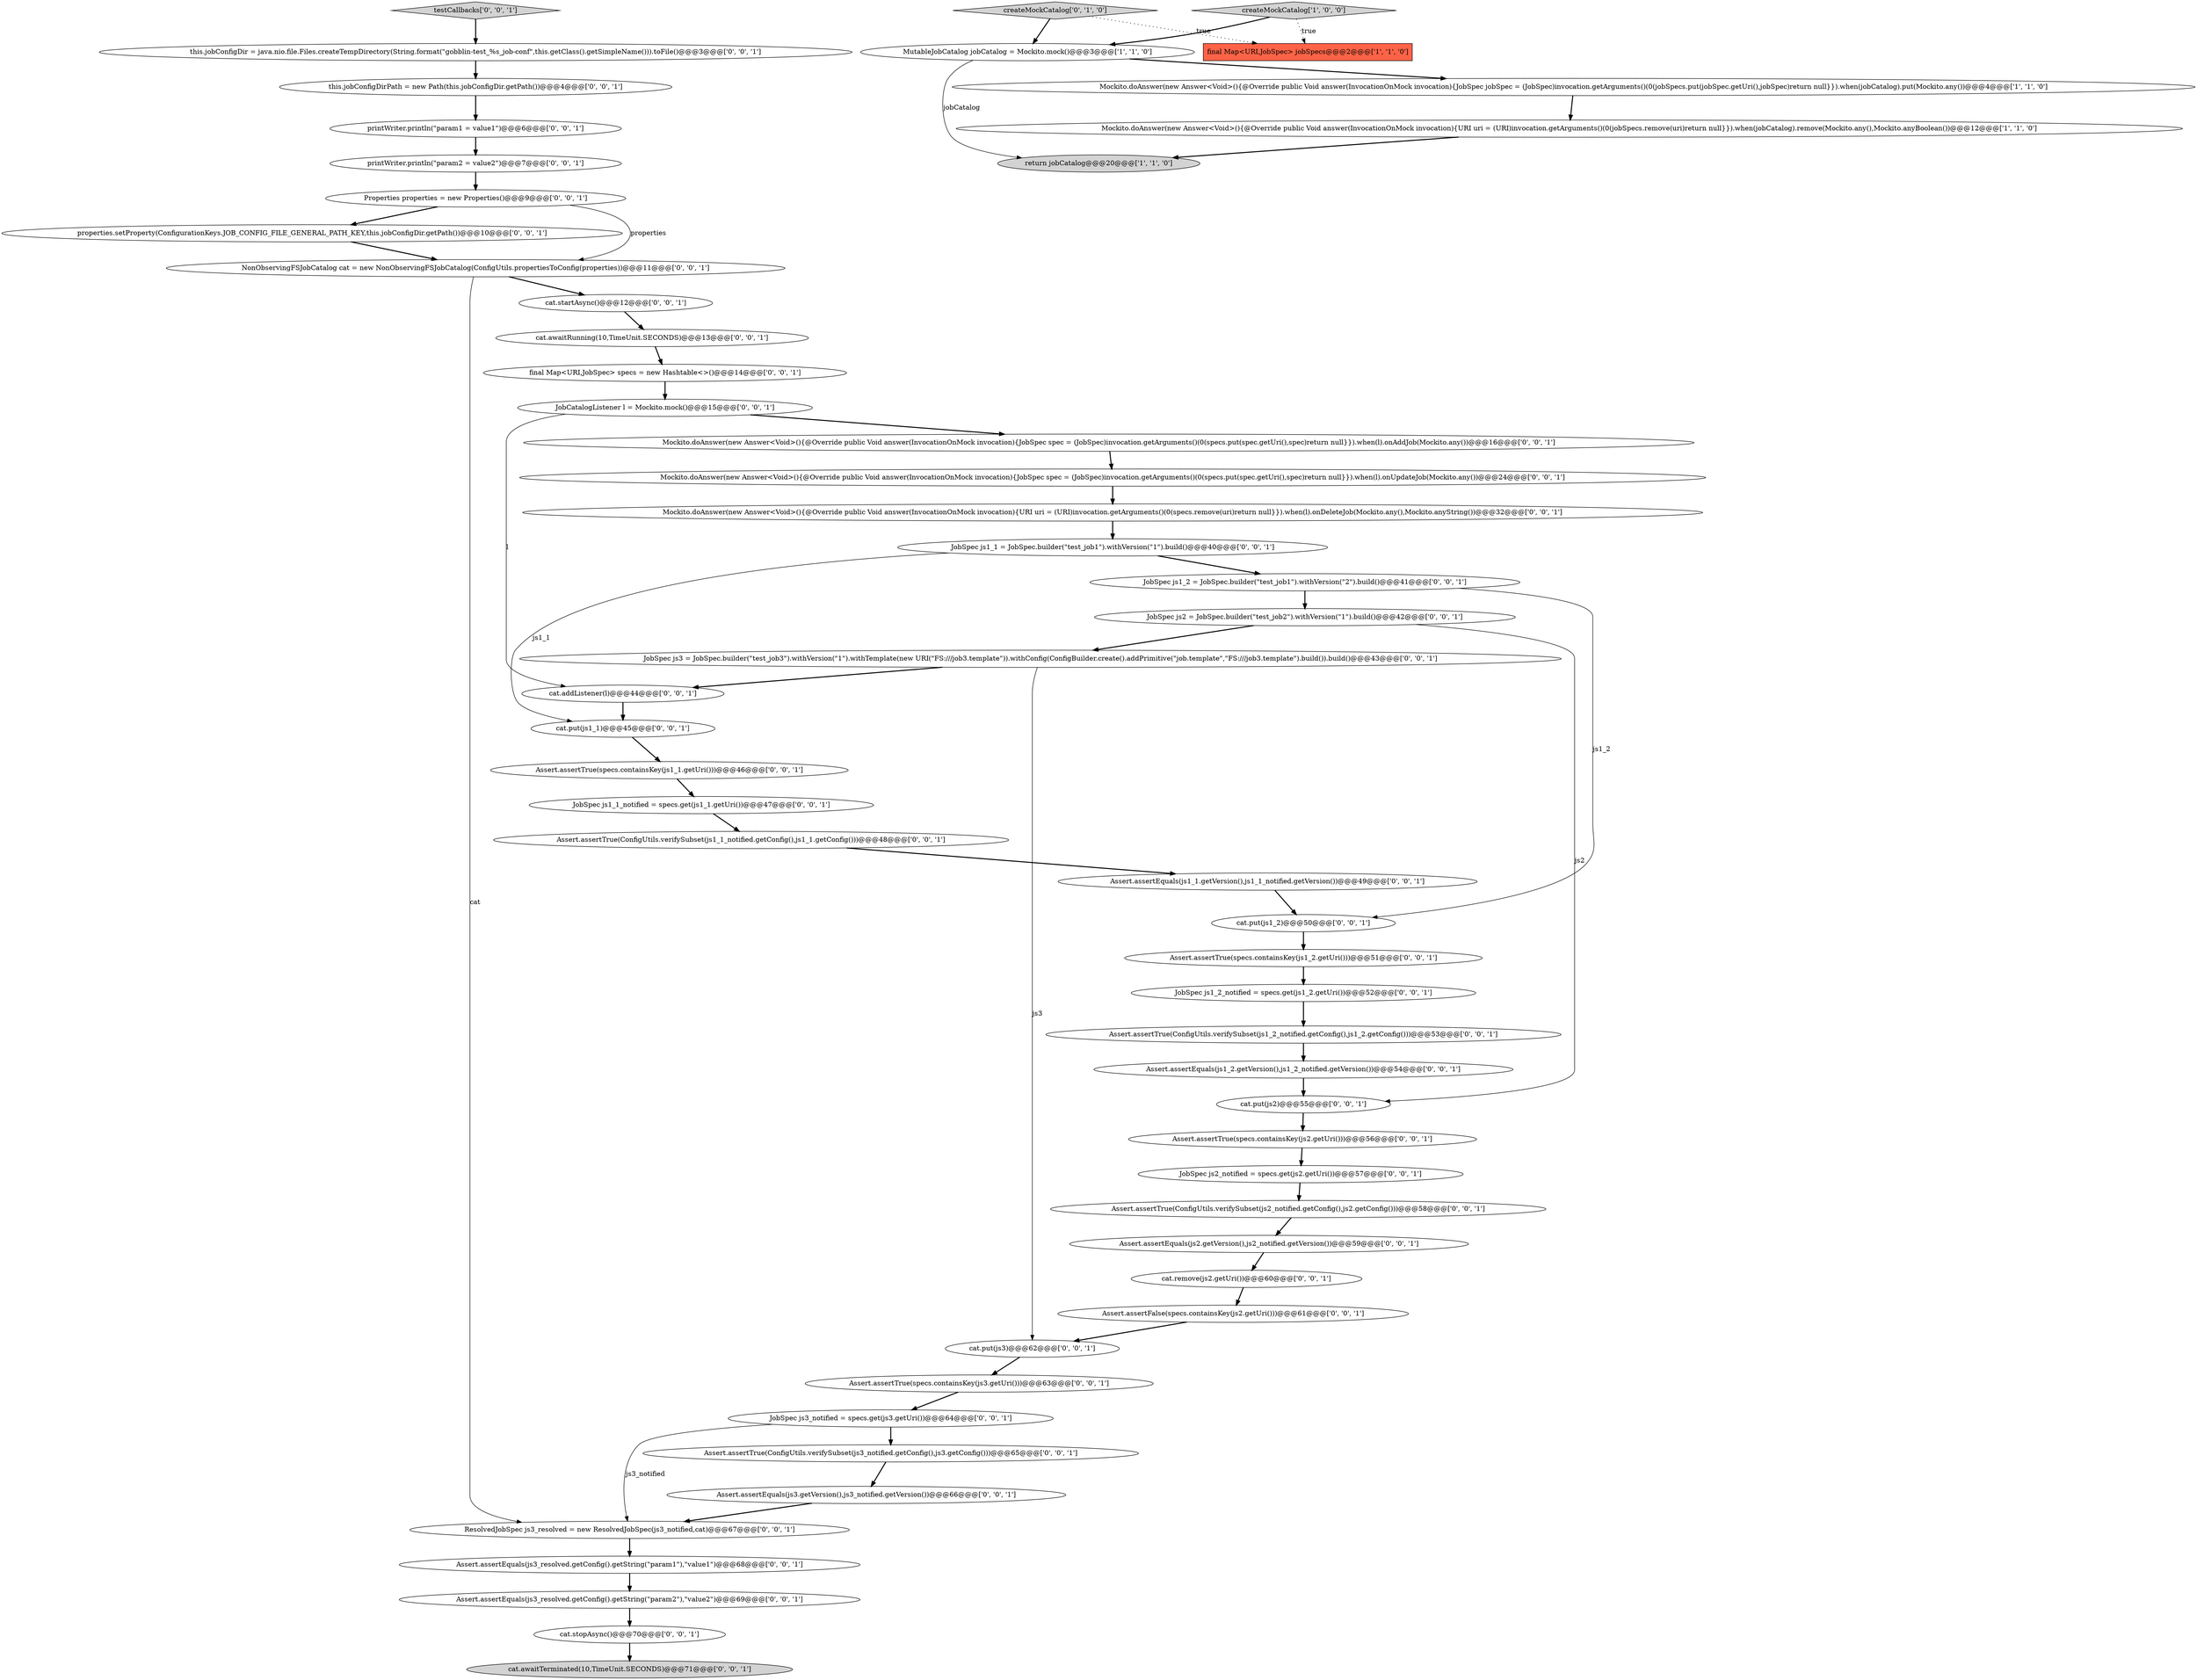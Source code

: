 digraph {
34 [style = filled, label = "this.jobConfigDirPath = new Path(this.jobConfigDir.getPath())@@@4@@@['0', '0', '1']", fillcolor = white, shape = ellipse image = "AAA0AAABBB3BBB"];
6 [style = filled, label = "createMockCatalog['0', '1', '0']", fillcolor = lightgray, shape = diamond image = "AAA0AAABBB2BBB"];
7 [style = filled, label = "Assert.assertTrue(ConfigUtils.verifySubset(js2_notified.getConfig(),js2.getConfig()))@@@58@@@['0', '0', '1']", fillcolor = white, shape = ellipse image = "AAA0AAABBB3BBB"];
9 [style = filled, label = "cat.startAsync()@@@12@@@['0', '0', '1']", fillcolor = white, shape = ellipse image = "AAA0AAABBB3BBB"];
27 [style = filled, label = "JobSpec js2_notified = specs.get(js2.getUri())@@@57@@@['0', '0', '1']", fillcolor = white, shape = ellipse image = "AAA0AAABBB3BBB"];
16 [style = filled, label = "cat.put(js1_1)@@@45@@@['0', '0', '1']", fillcolor = white, shape = ellipse image = "AAA0AAABBB3BBB"];
11 [style = filled, label = "JobSpec js1_1 = JobSpec.builder(\"test_job1\").withVersion(\"1\").build()@@@40@@@['0', '0', '1']", fillcolor = white, shape = ellipse image = "AAA0AAABBB3BBB"];
39 [style = filled, label = "NonObservingFSJobCatalog cat = new NonObservingFSJobCatalog(ConfigUtils.propertiesToConfig(properties))@@@11@@@['0', '0', '1']", fillcolor = white, shape = ellipse image = "AAA0AAABBB3BBB"];
3 [style = filled, label = "MutableJobCatalog jobCatalog = Mockito.mock()@@@3@@@['1', '1', '0']", fillcolor = white, shape = ellipse image = "AAA0AAABBB1BBB"];
10 [style = filled, label = "cat.addListener(l)@@@44@@@['0', '0', '1']", fillcolor = white, shape = ellipse image = "AAA0AAABBB3BBB"];
25 [style = filled, label = "Assert.assertTrue(ConfigUtils.verifySubset(js3_notified.getConfig(),js3.getConfig()))@@@65@@@['0', '0', '1']", fillcolor = white, shape = ellipse image = "AAA0AAABBB3BBB"];
32 [style = filled, label = "cat.put(js3)@@@62@@@['0', '0', '1']", fillcolor = white, shape = ellipse image = "AAA0AAABBB3BBB"];
46 [style = filled, label = "Assert.assertTrue(specs.containsKey(js1_1.getUri()))@@@46@@@['0', '0', '1']", fillcolor = white, shape = ellipse image = "AAA0AAABBB3BBB"];
38 [style = filled, label = "Assert.assertTrue(specs.containsKey(js3.getUri()))@@@63@@@['0', '0', '1']", fillcolor = white, shape = ellipse image = "AAA0AAABBB3BBB"];
40 [style = filled, label = "JobSpec js1_2 = JobSpec.builder(\"test_job1\").withVersion(\"2\").build()@@@41@@@['0', '0', '1']", fillcolor = white, shape = ellipse image = "AAA0AAABBB3BBB"];
42 [style = filled, label = "this.jobConfigDir = java.nio.file.Files.createTempDirectory(String.format(\"gobblin-test_%s_job-conf\",this.getClass().getSimpleName())).toFile()@@@3@@@['0', '0', '1']", fillcolor = white, shape = ellipse image = "AAA0AAABBB3BBB"];
51 [style = filled, label = "cat.stopAsync()@@@70@@@['0', '0', '1']", fillcolor = white, shape = ellipse image = "AAA0AAABBB3BBB"];
8 [style = filled, label = "Assert.assertFalse(specs.containsKey(js2.getUri()))@@@61@@@['0', '0', '1']", fillcolor = white, shape = ellipse image = "AAA0AAABBB3BBB"];
22 [style = filled, label = "JobSpec js1_2_notified = specs.get(js1_2.getUri())@@@52@@@['0', '0', '1']", fillcolor = white, shape = ellipse image = "AAA0AAABBB3BBB"];
1 [style = filled, label = "final Map<URI,JobSpec> jobSpecs@@@2@@@['1', '1', '0']", fillcolor = tomato, shape = box image = "AAA0AAABBB1BBB"];
33 [style = filled, label = "properties.setProperty(ConfigurationKeys.JOB_CONFIG_FILE_GENERAL_PATH_KEY,this.jobConfigDir.getPath())@@@10@@@['0', '0', '1']", fillcolor = white, shape = ellipse image = "AAA0AAABBB3BBB"];
12 [style = filled, label = "Assert.assertTrue(ConfigUtils.verifySubset(js1_1_notified.getConfig(),js1_1.getConfig()))@@@48@@@['0', '0', '1']", fillcolor = white, shape = ellipse image = "AAA0AAABBB3BBB"];
36 [style = filled, label = "Mockito.doAnswer(new Answer<Void>(){@Override public Void answer(InvocationOnMock invocation){JobSpec spec = (JobSpec)invocation.getArguments()(0(specs.put(spec.getUri(),spec)return null}}).when(l).onAddJob(Mockito.any())@@@16@@@['0', '0', '1']", fillcolor = white, shape = ellipse image = "AAA0AAABBB3BBB"];
0 [style = filled, label = "Mockito.doAnswer(new Answer<Void>(){@Override public Void answer(InvocationOnMock invocation){JobSpec jobSpec = (JobSpec)invocation.getArguments()(0(jobSpecs.put(jobSpec.getUri(),jobSpec)return null}}).when(jobCatalog).put(Mockito.any())@@@4@@@['1', '1', '0']", fillcolor = white, shape = ellipse image = "AAA0AAABBB1BBB"];
49 [style = filled, label = "Mockito.doAnswer(new Answer<Void>(){@Override public Void answer(InvocationOnMock invocation){URI uri = (URI)invocation.getArguments()(0(specs.remove(uri)return null}}).when(l).onDeleteJob(Mockito.any(),Mockito.anyString())@@@32@@@['0', '0', '1']", fillcolor = white, shape = ellipse image = "AAA0AAABBB3BBB"];
48 [style = filled, label = "final Map<URI,JobSpec> specs = new Hashtable<>()@@@14@@@['0', '0', '1']", fillcolor = white, shape = ellipse image = "AAA0AAABBB3BBB"];
19 [style = filled, label = "Assert.assertTrue(specs.containsKey(js1_2.getUri()))@@@51@@@['0', '0', '1']", fillcolor = white, shape = ellipse image = "AAA0AAABBB3BBB"];
18 [style = filled, label = "testCallbacks['0', '0', '1']", fillcolor = lightgray, shape = diamond image = "AAA0AAABBB3BBB"];
37 [style = filled, label = "Assert.assertEquals(js2.getVersion(),js2_notified.getVersion())@@@59@@@['0', '0', '1']", fillcolor = white, shape = ellipse image = "AAA0AAABBB3BBB"];
35 [style = filled, label = "JobCatalogListener l = Mockito.mock()@@@15@@@['0', '0', '1']", fillcolor = white, shape = ellipse image = "AAA0AAABBB3BBB"];
13 [style = filled, label = "Assert.assertEquals(js3_resolved.getConfig().getString(\"param1\"),\"value1\")@@@68@@@['0', '0', '1']", fillcolor = white, shape = ellipse image = "AAA0AAABBB3BBB"];
53 [style = filled, label = "ResolvedJobSpec js3_resolved = new ResolvedJobSpec(js3_notified,cat)@@@67@@@['0', '0', '1']", fillcolor = white, shape = ellipse image = "AAA0AAABBB3BBB"];
17 [style = filled, label = "JobSpec js1_1_notified = specs.get(js1_1.getUri())@@@47@@@['0', '0', '1']", fillcolor = white, shape = ellipse image = "AAA0AAABBB3BBB"];
47 [style = filled, label = "JobSpec js2 = JobSpec.builder(\"test_job2\").withVersion(\"1\").build()@@@42@@@['0', '0', '1']", fillcolor = white, shape = ellipse image = "AAA0AAABBB3BBB"];
28 [style = filled, label = "cat.awaitTerminated(10,TimeUnit.SECONDS)@@@71@@@['0', '0', '1']", fillcolor = lightgray, shape = ellipse image = "AAA0AAABBB3BBB"];
14 [style = filled, label = "cat.put(js2)@@@55@@@['0', '0', '1']", fillcolor = white, shape = ellipse image = "AAA0AAABBB3BBB"];
21 [style = filled, label = "Assert.assertEquals(js3.getVersion(),js3_notified.getVersion())@@@66@@@['0', '0', '1']", fillcolor = white, shape = ellipse image = "AAA0AAABBB3BBB"];
15 [style = filled, label = "Mockito.doAnswer(new Answer<Void>(){@Override public Void answer(InvocationOnMock invocation){JobSpec spec = (JobSpec)invocation.getArguments()(0(specs.put(spec.getUri(),spec)return null}}).when(l).onUpdateJob(Mockito.any())@@@24@@@['0', '0', '1']", fillcolor = white, shape = ellipse image = "AAA0AAABBB3BBB"];
29 [style = filled, label = "JobSpec js3 = JobSpec.builder(\"test_job3\").withVersion(\"1\").withTemplate(new URI(\"FS:///job3.template\")).withConfig(ConfigBuilder.create().addPrimitive(\"job.template\",\"FS:///job3.template\").build()).build()@@@43@@@['0', '0', '1']", fillcolor = white, shape = ellipse image = "AAA0AAABBB3BBB"];
50 [style = filled, label = "cat.put(js1_2)@@@50@@@['0', '0', '1']", fillcolor = white, shape = ellipse image = "AAA0AAABBB3BBB"];
4 [style = filled, label = "return jobCatalog@@@20@@@['1', '1', '0']", fillcolor = lightgray, shape = ellipse image = "AAA0AAABBB1BBB"];
5 [style = filled, label = "createMockCatalog['1', '0', '0']", fillcolor = lightgray, shape = diamond image = "AAA0AAABBB1BBB"];
24 [style = filled, label = "Assert.assertTrue(ConfigUtils.verifySubset(js1_2_notified.getConfig(),js1_2.getConfig()))@@@53@@@['0', '0', '1']", fillcolor = white, shape = ellipse image = "AAA0AAABBB3BBB"];
44 [style = filled, label = "Assert.assertTrue(specs.containsKey(js2.getUri()))@@@56@@@['0', '0', '1']", fillcolor = white, shape = ellipse image = "AAA0AAABBB3BBB"];
41 [style = filled, label = "Assert.assertEquals(js1_1.getVersion(),js1_1_notified.getVersion())@@@49@@@['0', '0', '1']", fillcolor = white, shape = ellipse image = "AAA0AAABBB3BBB"];
31 [style = filled, label = "Assert.assertEquals(js1_2.getVersion(),js1_2_notified.getVersion())@@@54@@@['0', '0', '1']", fillcolor = white, shape = ellipse image = "AAA0AAABBB3BBB"];
23 [style = filled, label = "printWriter.println(\"param2 = value2\")@@@7@@@['0', '0', '1']", fillcolor = white, shape = ellipse image = "AAA0AAABBB3BBB"];
2 [style = filled, label = "Mockito.doAnswer(new Answer<Void>(){@Override public Void answer(InvocationOnMock invocation){URI uri = (URI)invocation.getArguments()(0(jobSpecs.remove(uri)return null}}).when(jobCatalog).remove(Mockito.any(),Mockito.anyBoolean())@@@12@@@['1', '1', '0']", fillcolor = white, shape = ellipse image = "AAA0AAABBB1BBB"];
43 [style = filled, label = "Assert.assertEquals(js3_resolved.getConfig().getString(\"param2\"),\"value2\")@@@69@@@['0', '0', '1']", fillcolor = white, shape = ellipse image = "AAA0AAABBB3BBB"];
30 [style = filled, label = "JobSpec js3_notified = specs.get(js3.getUri())@@@64@@@['0', '0', '1']", fillcolor = white, shape = ellipse image = "AAA0AAABBB3BBB"];
20 [style = filled, label = "cat.remove(js2.getUri())@@@60@@@['0', '0', '1']", fillcolor = white, shape = ellipse image = "AAA0AAABBB3BBB"];
26 [style = filled, label = "Properties properties = new Properties()@@@9@@@['0', '0', '1']", fillcolor = white, shape = ellipse image = "AAA0AAABBB3BBB"];
52 [style = filled, label = "cat.awaitRunning(10,TimeUnit.SECONDS)@@@13@@@['0', '0', '1']", fillcolor = white, shape = ellipse image = "AAA0AAABBB3BBB"];
45 [style = filled, label = "printWriter.println(\"param1 = value1\")@@@6@@@['0', '0', '1']", fillcolor = white, shape = ellipse image = "AAA0AAABBB3BBB"];
10->16 [style = bold, label=""];
26->39 [style = solid, label="properties"];
49->11 [style = bold, label=""];
29->32 [style = solid, label="js3"];
40->47 [style = bold, label=""];
15->49 [style = bold, label=""];
32->38 [style = bold, label=""];
30->53 [style = solid, label="js3_notified"];
2->4 [style = bold, label=""];
18->42 [style = bold, label=""];
9->52 [style = bold, label=""];
27->7 [style = bold, label=""];
43->51 [style = bold, label=""];
37->20 [style = bold, label=""];
3->4 [style = solid, label="jobCatalog"];
36->15 [style = bold, label=""];
11->16 [style = solid, label="js1_1"];
22->24 [style = bold, label=""];
11->40 [style = bold, label=""];
50->19 [style = bold, label=""];
8->32 [style = bold, label=""];
34->45 [style = bold, label=""];
41->50 [style = bold, label=""];
6->1 [style = dotted, label="true"];
26->33 [style = bold, label=""];
17->12 [style = bold, label=""];
19->22 [style = bold, label=""];
20->8 [style = bold, label=""];
30->25 [style = bold, label=""];
16->46 [style = bold, label=""];
42->34 [style = bold, label=""];
13->43 [style = bold, label=""];
40->50 [style = solid, label="js1_2"];
23->26 [style = bold, label=""];
14->44 [style = bold, label=""];
38->30 [style = bold, label=""];
25->21 [style = bold, label=""];
33->39 [style = bold, label=""];
24->31 [style = bold, label=""];
7->37 [style = bold, label=""];
53->13 [style = bold, label=""];
51->28 [style = bold, label=""];
3->0 [style = bold, label=""];
46->17 [style = bold, label=""];
44->27 [style = bold, label=""];
6->3 [style = bold, label=""];
35->10 [style = solid, label="l"];
35->36 [style = bold, label=""];
39->9 [style = bold, label=""];
52->48 [style = bold, label=""];
29->10 [style = bold, label=""];
45->23 [style = bold, label=""];
5->1 [style = dotted, label="true"];
5->3 [style = bold, label=""];
12->41 [style = bold, label=""];
21->53 [style = bold, label=""];
0->2 [style = bold, label=""];
48->35 [style = bold, label=""];
47->14 [style = solid, label="js2"];
31->14 [style = bold, label=""];
47->29 [style = bold, label=""];
39->53 [style = solid, label="cat"];
}
